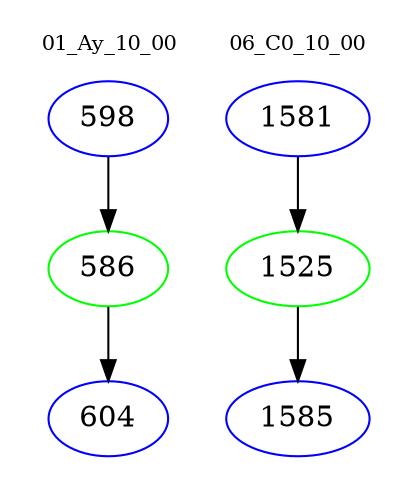 digraph{
subgraph cluster_0 {
color = white
label = "01_Ay_10_00";
fontsize=10;
T0_598 [label="598", color="blue"]
T0_598 -> T0_586 [color="black"]
T0_586 [label="586", color="green"]
T0_586 -> T0_604 [color="black"]
T0_604 [label="604", color="blue"]
}
subgraph cluster_1 {
color = white
label = "06_C0_10_00";
fontsize=10;
T1_1581 [label="1581", color="blue"]
T1_1581 -> T1_1525 [color="black"]
T1_1525 [label="1525", color="green"]
T1_1525 -> T1_1585 [color="black"]
T1_1585 [label="1585", color="blue"]
}
}
